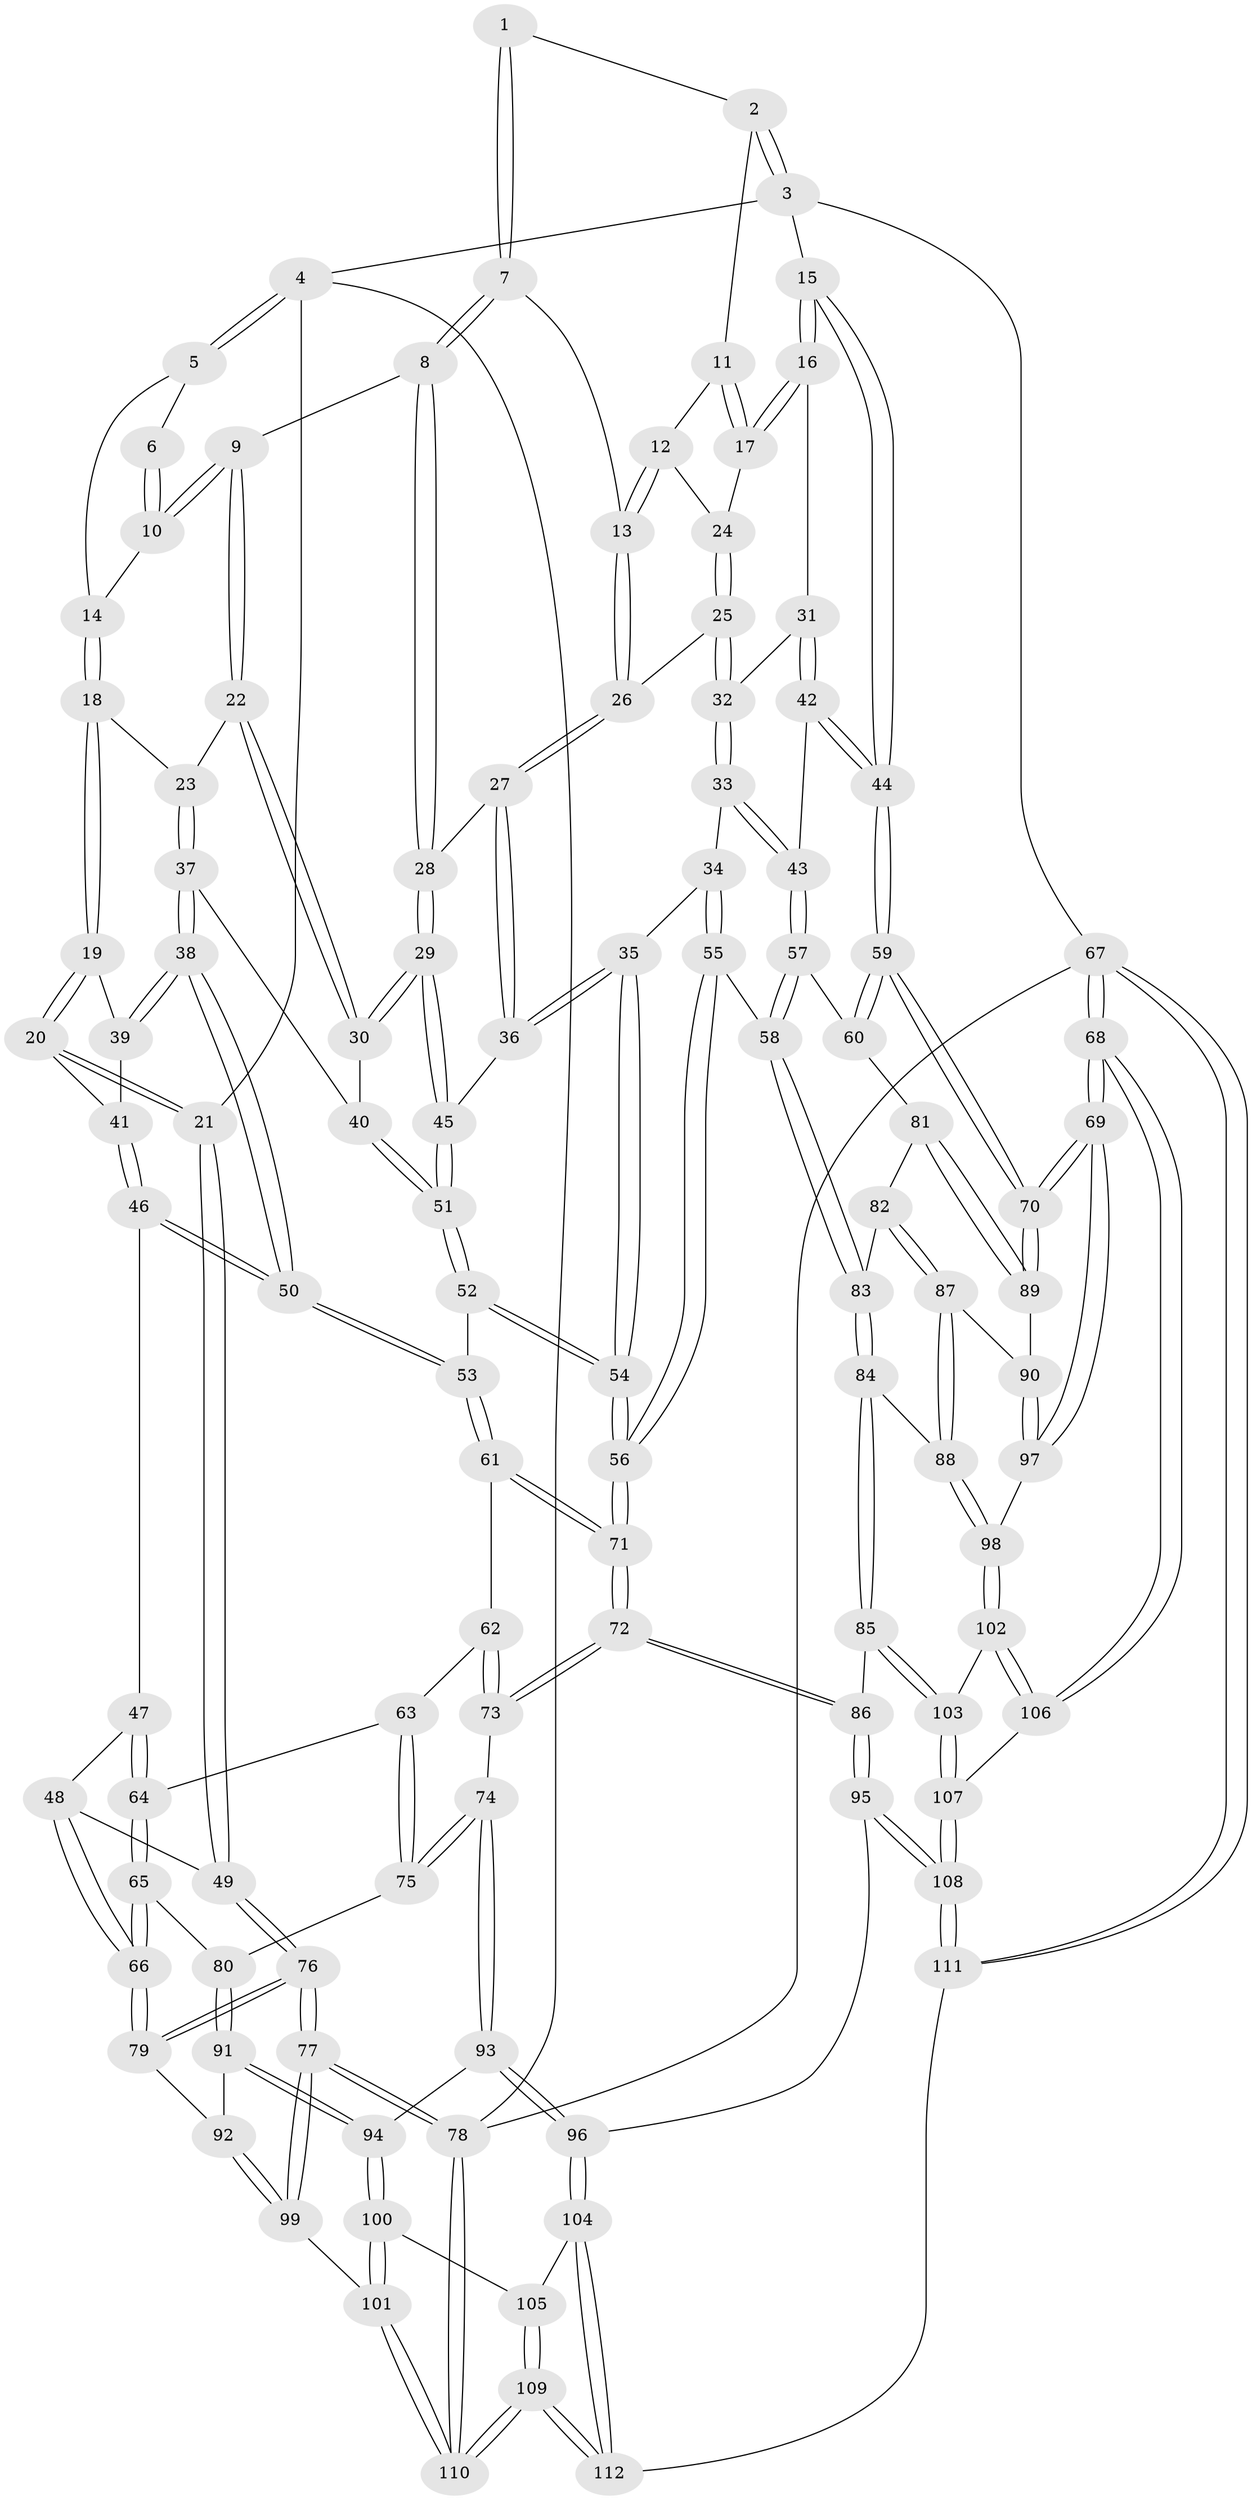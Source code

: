 // Generated by graph-tools (version 1.1) at 2025/27/03/15/25 16:27:56]
// undirected, 112 vertices, 277 edges
graph export_dot {
graph [start="1"]
  node [color=gray90,style=filled];
  1 [pos="+0.798687376674898+0"];
  2 [pos="+0.8644255639726431+0"];
  3 [pos="+1+0"];
  4 [pos="+0+0"];
  5 [pos="+0.016097268975954666+0"];
  6 [pos="+0.5351958561722115+0"];
  7 [pos="+0.63409526291313+0.16680279711028884"];
  8 [pos="+0.6062996645251265+0.1760066029765929"];
  9 [pos="+0.48740173589292124+0.16086170768946378"];
  10 [pos="+0.4706073382339056+0.04711144400747175"];
  11 [pos="+0.8010842751295171+0.12457564452586256"];
  12 [pos="+0.749882329441443+0.17573396121683174"];
  13 [pos="+0.6642924083908723+0.18401135299331978"];
  14 [pos="+0.23069994082212286+0.052070026806946855"];
  15 [pos="+1+0"];
  16 [pos="+0.8877091112111445+0.24182737233288995"];
  17 [pos="+0.8674596959598919+0.22587432253562437"];
  18 [pos="+0.25467315761443815+0.1881252370718006"];
  19 [pos="+0.18216931606603168+0.23228725804103045"];
  20 [pos="+0.020663427088112838+0.26421444832245894"];
  21 [pos="+0+0.2461307222874545"];
  22 [pos="+0.4642024892308961+0.1843154155241249"];
  23 [pos="+0.2653713537022413+0.19399766261851314"];
  24 [pos="+0.7755514134521979+0.2033397180018787"];
  25 [pos="+0.760136060440386+0.26758835202873305"];
  26 [pos="+0.7164812784739641+0.27389601354226734"];
  27 [pos="+0.6937633041284937+0.3575855736655916"];
  28 [pos="+0.605500439976089+0.290749905204237"];
  29 [pos="+0.5120754985052047+0.37355632491605906"];
  30 [pos="+0.46539332260128363+0.25234763676039346"];
  31 [pos="+0.87899514745205+0.2715679253578266"];
  32 [pos="+0.8181550586781294+0.28303557529751916"];
  33 [pos="+0.7196081824073647+0.4153036773133331"];
  34 [pos="+0.7188059947472849+0.4151271327394599"];
  35 [pos="+0.7154624123382908+0.4117118718409305"];
  36 [pos="+0.7007988079153866+0.393027358150539"];
  37 [pos="+0.32638532725875785+0.3656427172439436"];
  38 [pos="+0.2717247571894717+0.4205154551380286"];
  39 [pos="+0.19378931923420484+0.3177521699313083"];
  40 [pos="+0.32714077536686603+0.36571924935235767"];
  41 [pos="+0.15564065892633586+0.40134604798854107"];
  42 [pos="+0.9131613123305065+0.38276505321897114"];
  43 [pos="+0.7706548217948649+0.43963145023444156"];
  44 [pos="+1+0.5287050954244262"];
  45 [pos="+0.5116046926507365+0.3846652768388299"];
  46 [pos="+0.17925971757771558+0.46005459805840254"];
  47 [pos="+0.15449219904723463+0.47191259566489197"];
  48 [pos="+0.10646443467910637+0.4831394851296911"];
  49 [pos="+0+0.3583770216978565"];
  50 [pos="+0.24412997273512801+0.4679995924073892"];
  51 [pos="+0.4817158141434811+0.4394952362473725"];
  52 [pos="+0.48512574909624967+0.4815595417232485"];
  53 [pos="+0.2673396220013228+0.5097303706602554"];
  54 [pos="+0.4883607746941798+0.4890382995050708"];
  55 [pos="+0.6070025985412698+0.5809027464553347"];
  56 [pos="+0.52304934847971+0.5963623036926007"];
  57 [pos="+0.8103777893942811+0.5742243179848434"];
  58 [pos="+0.731191738750821+0.6272963287872013"];
  59 [pos="+1+0.5441407334938703"];
  60 [pos="+0.913151201050348+0.5998291075771053"];
  61 [pos="+0.2692343871371217+0.5274390249866711"];
  62 [pos="+0.26629004910847526+0.5399422518867837"];
  63 [pos="+0.22802183779744703+0.5828010968801182"];
  64 [pos="+0.15414561817392236+0.6173957108249852"];
  65 [pos="+0.11685439953171263+0.6526322429640175"];
  66 [pos="+0.060613474491084465+0.6682313325266634"];
  67 [pos="+1+1"];
  68 [pos="+1+1"];
  69 [pos="+1+1"];
  70 [pos="+1+0.8934014142324683"];
  71 [pos="+0.5007399784246114+0.6379624408127887"];
  72 [pos="+0.4846730860812546+0.6922060495742515"];
  73 [pos="+0.30574845455550925+0.6318321432784083"];
  74 [pos="+0.2486570941981627+0.7024569341853206"];
  75 [pos="+0.24151151227669473+0.6974340351083531"];
  76 [pos="+0+0.647218338702502"];
  77 [pos="+0+0.8838373074883004"];
  78 [pos="+0+1"];
  79 [pos="+0.041950351579897655+0.6817400910805216"];
  80 [pos="+0.23427614623611515+0.695615297361418"];
  81 [pos="+0.873739120816306+0.6854193389745729"];
  82 [pos="+0.8265354920444926+0.7063511773788907"];
  83 [pos="+0.7332239094254506+0.6495170658025095"];
  84 [pos="+0.7179659866665205+0.7643958114086302"];
  85 [pos="+0.6851315143878238+0.7957021394578339"];
  86 [pos="+0.48333917802424325+0.7283141599009731"];
  87 [pos="+0.8037338562781554+0.7519290483895852"];
  88 [pos="+0.7612204245542803+0.7676910861769681"];
  89 [pos="+0.8827306460492045+0.7576404774168534"];
  90 [pos="+0.8643755641830208+0.769881133000539"];
  91 [pos="+0.12729702978029706+0.7660410011137979"];
  92 [pos="+0.07259816317948703+0.7354720103414705"];
  93 [pos="+0.2660133858263816+0.7425529047998234"];
  94 [pos="+0.18635296163585893+0.8066346855563844"];
  95 [pos="+0.4682685597308845+0.7520639579042109"];
  96 [pos="+0.4037430551286405+0.796834836238443"];
  97 [pos="+0.8467859476761295+0.835304602062458"];
  98 [pos="+0.8370158933067128+0.8369595447697783"];
  99 [pos="+0.06053212751613349+0.852585833984338"];
  100 [pos="+0.18921002829442768+0.8377100611006688"];
  101 [pos="+0.08551354483630026+0.899538166349208"];
  102 [pos="+0.7940178804762633+0.8775329972609927"];
  103 [pos="+0.6949393182930794+0.8533070304213531"];
  104 [pos="+0.3874666445374031+0.8328357708816071"];
  105 [pos="+0.21012233212605233+0.8633102869411172"];
  106 [pos="+0.8211079319655775+0.9460062280643369"];
  107 [pos="+0.6510249512783768+0.9835463659523117"];
  108 [pos="+0.6145644979367298+1"];
  109 [pos="+0.2599807767560333+1"];
  110 [pos="+0.05093731159437166+1"];
  111 [pos="+0.5688788892206088+1"];
  112 [pos="+0.322043596414488+1"];
  1 -- 2;
  1 -- 7;
  1 -- 7;
  2 -- 3;
  2 -- 3;
  2 -- 11;
  3 -- 4;
  3 -- 15;
  3 -- 67;
  4 -- 5;
  4 -- 5;
  4 -- 21;
  4 -- 78;
  5 -- 6;
  5 -- 14;
  6 -- 10;
  6 -- 10;
  7 -- 8;
  7 -- 8;
  7 -- 13;
  8 -- 9;
  8 -- 28;
  8 -- 28;
  9 -- 10;
  9 -- 10;
  9 -- 22;
  9 -- 22;
  10 -- 14;
  11 -- 12;
  11 -- 17;
  11 -- 17;
  12 -- 13;
  12 -- 13;
  12 -- 24;
  13 -- 26;
  13 -- 26;
  14 -- 18;
  14 -- 18;
  15 -- 16;
  15 -- 16;
  15 -- 44;
  15 -- 44;
  16 -- 17;
  16 -- 17;
  16 -- 31;
  17 -- 24;
  18 -- 19;
  18 -- 19;
  18 -- 23;
  19 -- 20;
  19 -- 20;
  19 -- 39;
  20 -- 21;
  20 -- 21;
  20 -- 41;
  21 -- 49;
  21 -- 49;
  22 -- 23;
  22 -- 30;
  22 -- 30;
  23 -- 37;
  23 -- 37;
  24 -- 25;
  24 -- 25;
  25 -- 26;
  25 -- 32;
  25 -- 32;
  26 -- 27;
  26 -- 27;
  27 -- 28;
  27 -- 36;
  27 -- 36;
  28 -- 29;
  28 -- 29;
  29 -- 30;
  29 -- 30;
  29 -- 45;
  29 -- 45;
  30 -- 40;
  31 -- 32;
  31 -- 42;
  31 -- 42;
  32 -- 33;
  32 -- 33;
  33 -- 34;
  33 -- 43;
  33 -- 43;
  34 -- 35;
  34 -- 55;
  34 -- 55;
  35 -- 36;
  35 -- 36;
  35 -- 54;
  35 -- 54;
  36 -- 45;
  37 -- 38;
  37 -- 38;
  37 -- 40;
  38 -- 39;
  38 -- 39;
  38 -- 50;
  38 -- 50;
  39 -- 41;
  40 -- 51;
  40 -- 51;
  41 -- 46;
  41 -- 46;
  42 -- 43;
  42 -- 44;
  42 -- 44;
  43 -- 57;
  43 -- 57;
  44 -- 59;
  44 -- 59;
  45 -- 51;
  45 -- 51;
  46 -- 47;
  46 -- 50;
  46 -- 50;
  47 -- 48;
  47 -- 64;
  47 -- 64;
  48 -- 49;
  48 -- 66;
  48 -- 66;
  49 -- 76;
  49 -- 76;
  50 -- 53;
  50 -- 53;
  51 -- 52;
  51 -- 52;
  52 -- 53;
  52 -- 54;
  52 -- 54;
  53 -- 61;
  53 -- 61;
  54 -- 56;
  54 -- 56;
  55 -- 56;
  55 -- 56;
  55 -- 58;
  56 -- 71;
  56 -- 71;
  57 -- 58;
  57 -- 58;
  57 -- 60;
  58 -- 83;
  58 -- 83;
  59 -- 60;
  59 -- 60;
  59 -- 70;
  59 -- 70;
  60 -- 81;
  61 -- 62;
  61 -- 71;
  61 -- 71;
  62 -- 63;
  62 -- 73;
  62 -- 73;
  63 -- 64;
  63 -- 75;
  63 -- 75;
  64 -- 65;
  64 -- 65;
  65 -- 66;
  65 -- 66;
  65 -- 80;
  66 -- 79;
  66 -- 79;
  67 -- 68;
  67 -- 68;
  67 -- 111;
  67 -- 111;
  67 -- 78;
  68 -- 69;
  68 -- 69;
  68 -- 106;
  68 -- 106;
  69 -- 70;
  69 -- 70;
  69 -- 97;
  69 -- 97;
  70 -- 89;
  70 -- 89;
  71 -- 72;
  71 -- 72;
  72 -- 73;
  72 -- 73;
  72 -- 86;
  72 -- 86;
  73 -- 74;
  74 -- 75;
  74 -- 75;
  74 -- 93;
  74 -- 93;
  75 -- 80;
  76 -- 77;
  76 -- 77;
  76 -- 79;
  76 -- 79;
  77 -- 78;
  77 -- 78;
  77 -- 99;
  77 -- 99;
  78 -- 110;
  78 -- 110;
  79 -- 92;
  80 -- 91;
  80 -- 91;
  81 -- 82;
  81 -- 89;
  81 -- 89;
  82 -- 83;
  82 -- 87;
  82 -- 87;
  83 -- 84;
  83 -- 84;
  84 -- 85;
  84 -- 85;
  84 -- 88;
  85 -- 86;
  85 -- 103;
  85 -- 103;
  86 -- 95;
  86 -- 95;
  87 -- 88;
  87 -- 88;
  87 -- 90;
  88 -- 98;
  88 -- 98;
  89 -- 90;
  90 -- 97;
  90 -- 97;
  91 -- 92;
  91 -- 94;
  91 -- 94;
  92 -- 99;
  92 -- 99;
  93 -- 94;
  93 -- 96;
  93 -- 96;
  94 -- 100;
  94 -- 100;
  95 -- 96;
  95 -- 108;
  95 -- 108;
  96 -- 104;
  96 -- 104;
  97 -- 98;
  98 -- 102;
  98 -- 102;
  99 -- 101;
  100 -- 101;
  100 -- 101;
  100 -- 105;
  101 -- 110;
  101 -- 110;
  102 -- 103;
  102 -- 106;
  102 -- 106;
  103 -- 107;
  103 -- 107;
  104 -- 105;
  104 -- 112;
  104 -- 112;
  105 -- 109;
  105 -- 109;
  106 -- 107;
  107 -- 108;
  107 -- 108;
  108 -- 111;
  108 -- 111;
  109 -- 110;
  109 -- 110;
  109 -- 112;
  109 -- 112;
  111 -- 112;
}
